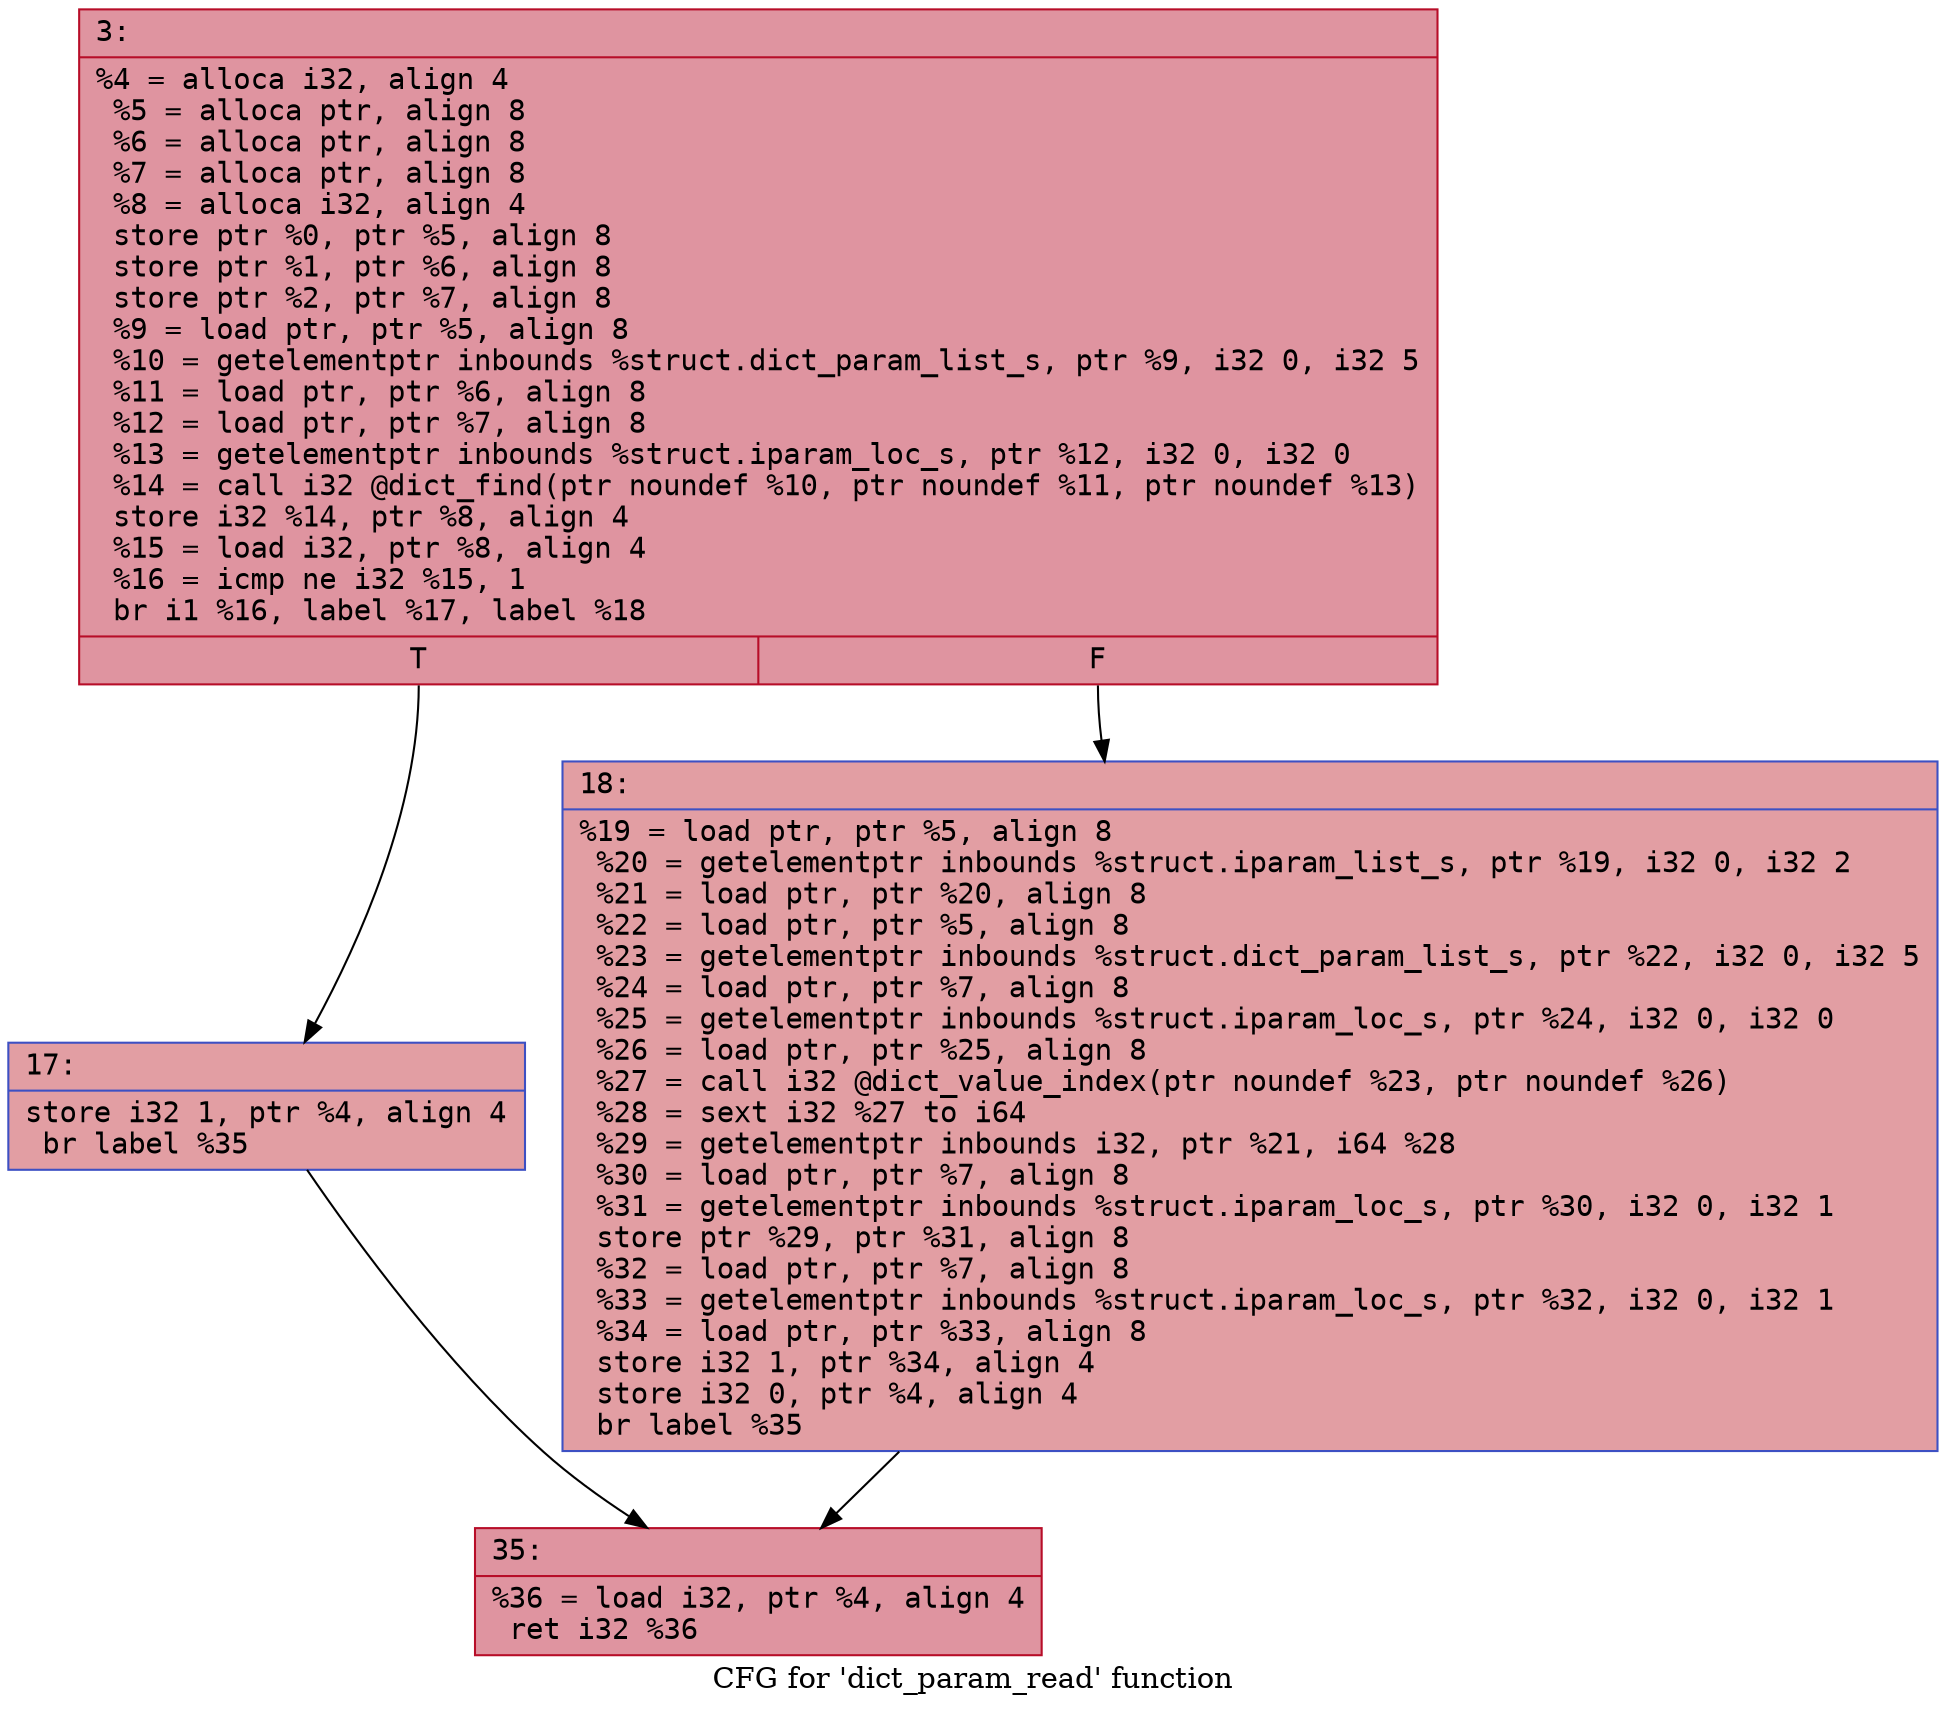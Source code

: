 digraph "CFG for 'dict_param_read' function" {
	label="CFG for 'dict_param_read' function";

	Node0x6000017af660 [shape=record,color="#b70d28ff", style=filled, fillcolor="#b70d2870" fontname="Courier",label="{3:\l|  %4 = alloca i32, align 4\l  %5 = alloca ptr, align 8\l  %6 = alloca ptr, align 8\l  %7 = alloca ptr, align 8\l  %8 = alloca i32, align 4\l  store ptr %0, ptr %5, align 8\l  store ptr %1, ptr %6, align 8\l  store ptr %2, ptr %7, align 8\l  %9 = load ptr, ptr %5, align 8\l  %10 = getelementptr inbounds %struct.dict_param_list_s, ptr %9, i32 0, i32 5\l  %11 = load ptr, ptr %6, align 8\l  %12 = load ptr, ptr %7, align 8\l  %13 = getelementptr inbounds %struct.iparam_loc_s, ptr %12, i32 0, i32 0\l  %14 = call i32 @dict_find(ptr noundef %10, ptr noundef %11, ptr noundef %13)\l  store i32 %14, ptr %8, align 4\l  %15 = load i32, ptr %8, align 4\l  %16 = icmp ne i32 %15, 1\l  br i1 %16, label %17, label %18\l|{<s0>T|<s1>F}}"];
	Node0x6000017af660:s0 -> Node0x6000017af6b0[tooltip="3 -> 17\nProbability 50.00%" ];
	Node0x6000017af660:s1 -> Node0x6000017af700[tooltip="3 -> 18\nProbability 50.00%" ];
	Node0x6000017af6b0 [shape=record,color="#3d50c3ff", style=filled, fillcolor="#be242e70" fontname="Courier",label="{17:\l|  store i32 1, ptr %4, align 4\l  br label %35\l}"];
	Node0x6000017af6b0 -> Node0x6000017af750[tooltip="17 -> 35\nProbability 100.00%" ];
	Node0x6000017af700 [shape=record,color="#3d50c3ff", style=filled, fillcolor="#be242e70" fontname="Courier",label="{18:\l|  %19 = load ptr, ptr %5, align 8\l  %20 = getelementptr inbounds %struct.iparam_list_s, ptr %19, i32 0, i32 2\l  %21 = load ptr, ptr %20, align 8\l  %22 = load ptr, ptr %5, align 8\l  %23 = getelementptr inbounds %struct.dict_param_list_s, ptr %22, i32 0, i32 5\l  %24 = load ptr, ptr %7, align 8\l  %25 = getelementptr inbounds %struct.iparam_loc_s, ptr %24, i32 0, i32 0\l  %26 = load ptr, ptr %25, align 8\l  %27 = call i32 @dict_value_index(ptr noundef %23, ptr noundef %26)\l  %28 = sext i32 %27 to i64\l  %29 = getelementptr inbounds i32, ptr %21, i64 %28\l  %30 = load ptr, ptr %7, align 8\l  %31 = getelementptr inbounds %struct.iparam_loc_s, ptr %30, i32 0, i32 1\l  store ptr %29, ptr %31, align 8\l  %32 = load ptr, ptr %7, align 8\l  %33 = getelementptr inbounds %struct.iparam_loc_s, ptr %32, i32 0, i32 1\l  %34 = load ptr, ptr %33, align 8\l  store i32 1, ptr %34, align 4\l  store i32 0, ptr %4, align 4\l  br label %35\l}"];
	Node0x6000017af700 -> Node0x6000017af750[tooltip="18 -> 35\nProbability 100.00%" ];
	Node0x6000017af750 [shape=record,color="#b70d28ff", style=filled, fillcolor="#b70d2870" fontname="Courier",label="{35:\l|  %36 = load i32, ptr %4, align 4\l  ret i32 %36\l}"];
}
